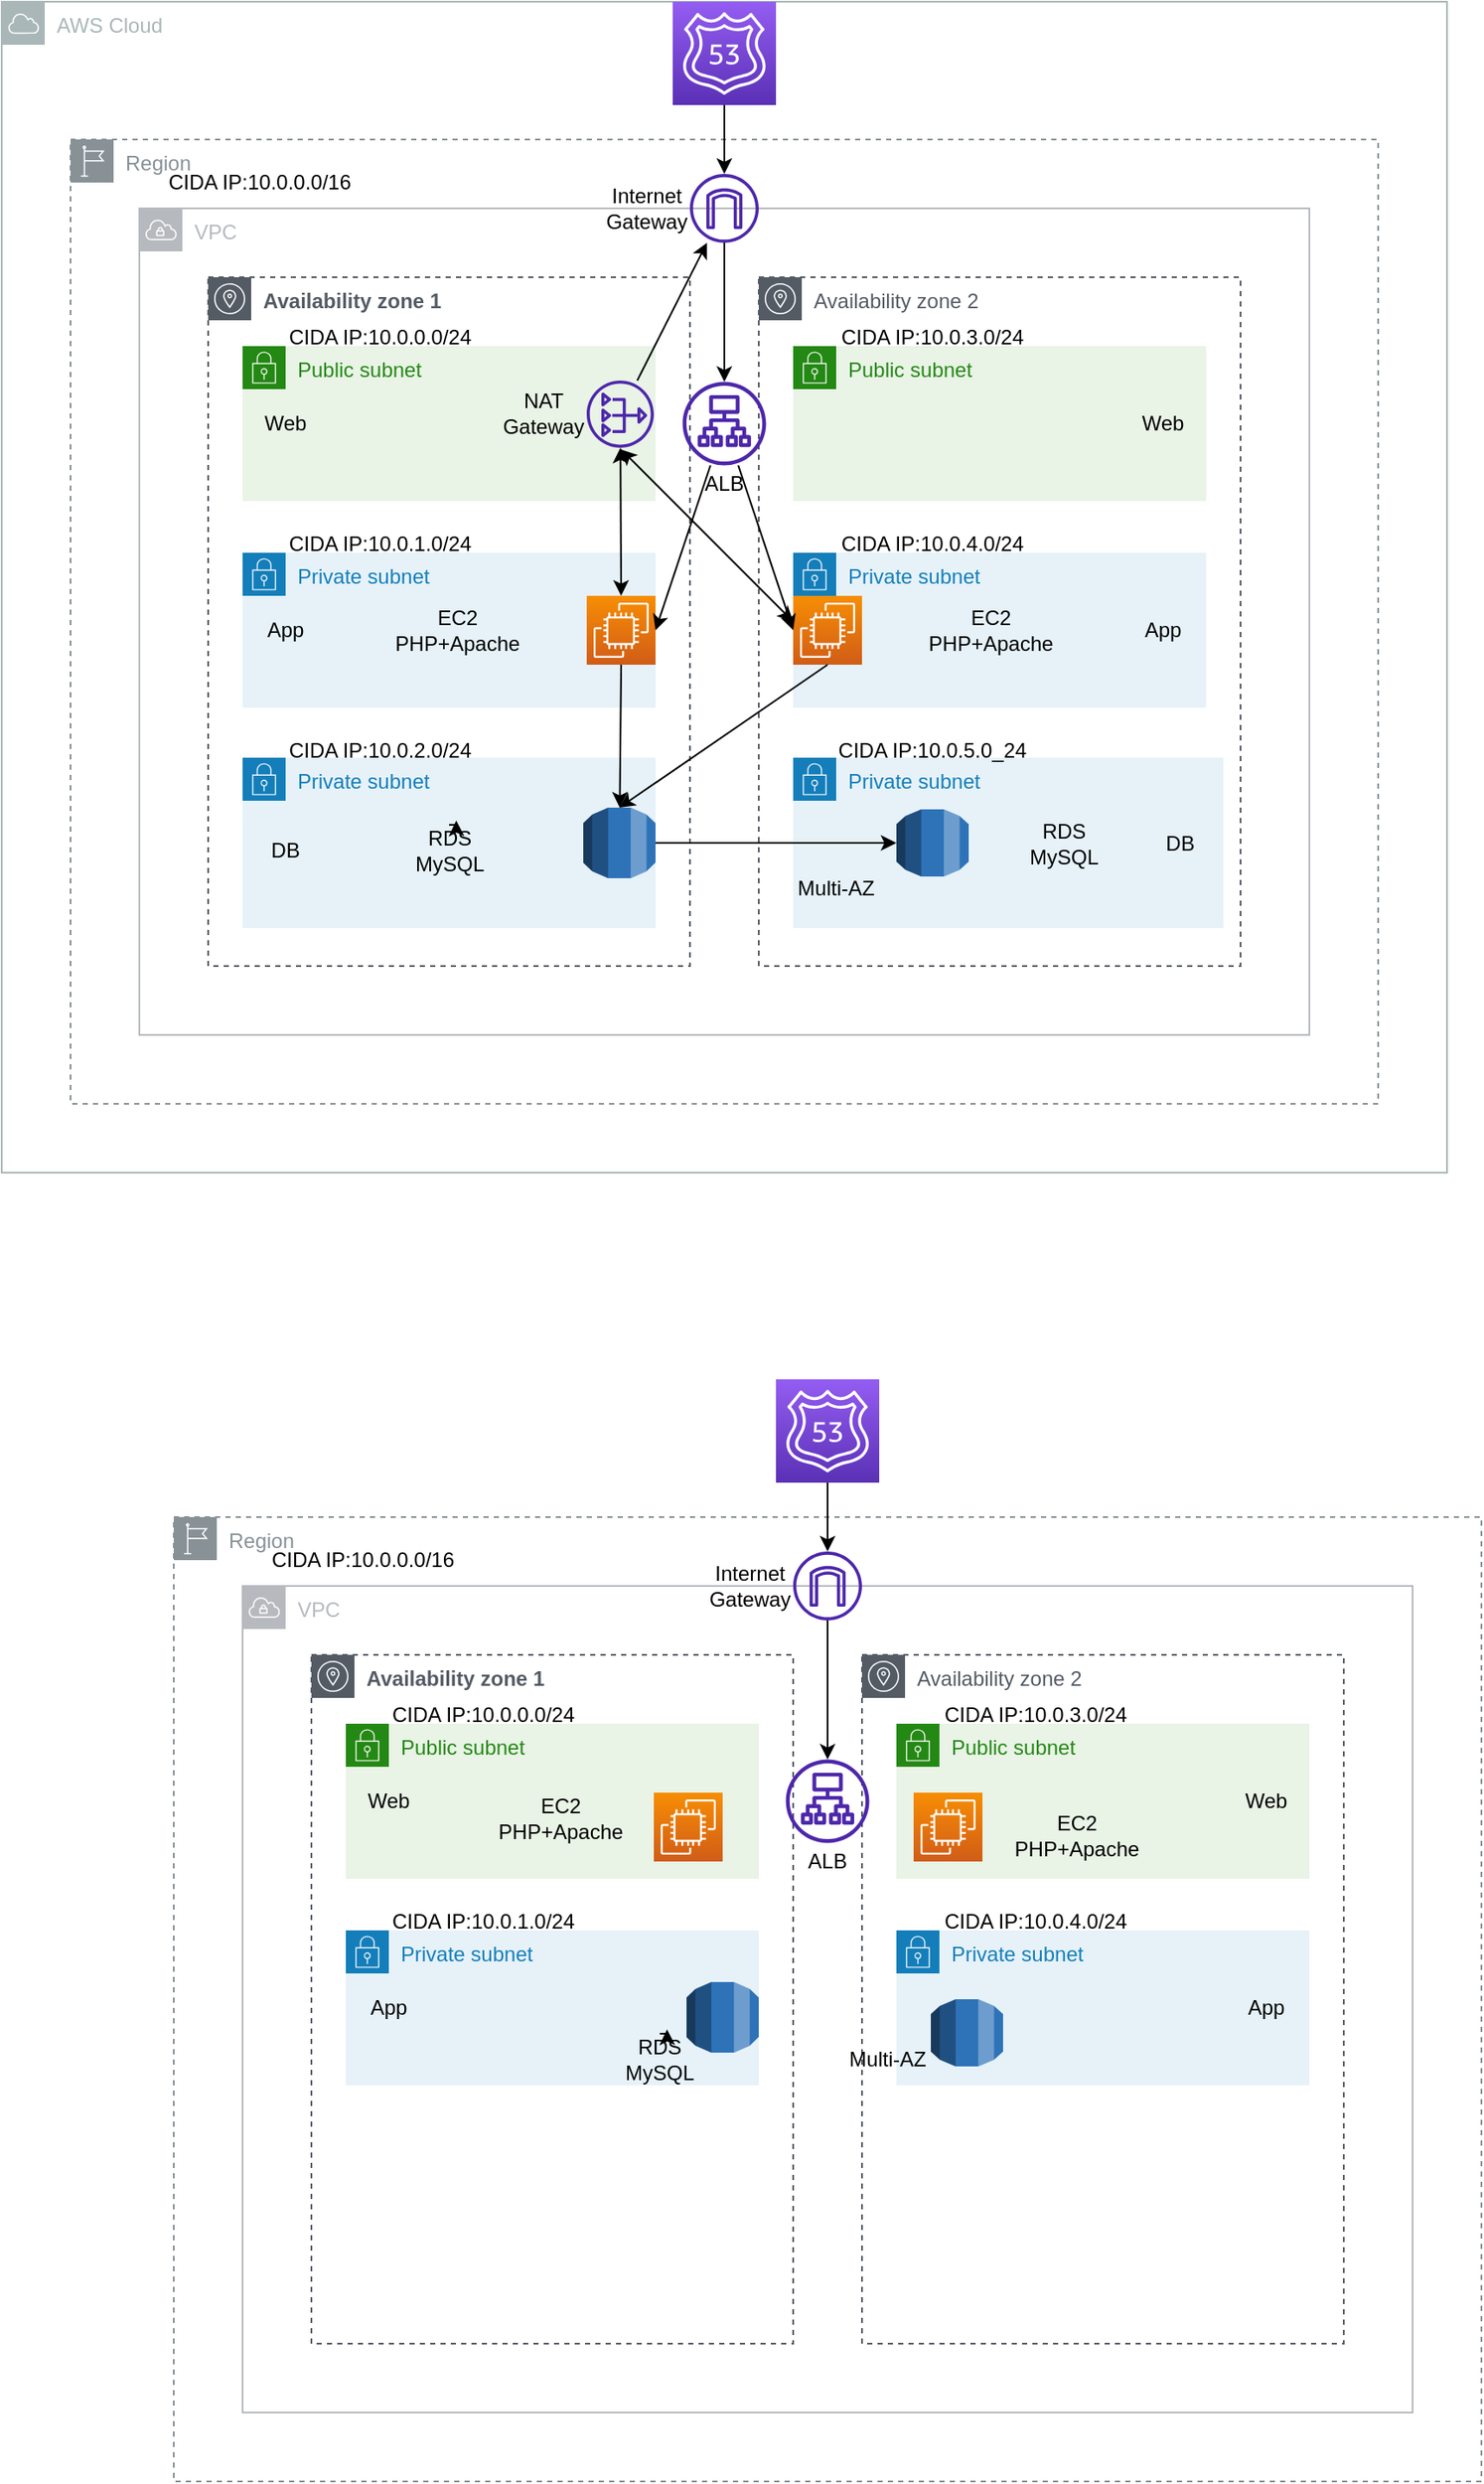 <mxfile version="20.7.4" type="github">
  <diagram id="KIXhBXPkZMvwi1NuN0C8" name="Page-1">
    <mxGraphModel dx="636" dy="299" grid="1" gridSize="10" guides="1" tooltips="1" connect="1" arrows="1" fold="1" page="1" pageScale="1" pageWidth="850" pageHeight="1100" math="0" shadow="0">
      <root>
        <mxCell id="0" />
        <mxCell id="1" parent="0" />
        <mxCell id="7fNbkinqEnMP0ooQhC_Y-3" value="AWS Cloud" style="sketch=0;outlineConnect=0;gradientColor=none;html=1;whiteSpace=wrap;fontSize=12;fontStyle=0;shape=mxgraph.aws4.group;grIcon=mxgraph.aws4.group_aws_cloud;strokeColor=#AAB7B8;fillColor=none;verticalAlign=top;align=left;spacingLeft=30;fontColor=#AAB7B8;dashed=0;" parent="1" vertex="1">
          <mxGeometry width="840" height="680" as="geometry" />
        </mxCell>
        <mxCell id="7fNbkinqEnMP0ooQhC_Y-4" value="Region" style="sketch=0;outlineConnect=0;gradientColor=none;html=1;whiteSpace=wrap;fontSize=12;fontStyle=0;shape=mxgraph.aws4.group;grIcon=mxgraph.aws4.group_region;strokeColor=#879196;fillColor=none;verticalAlign=top;align=left;spacingLeft=30;fontColor=#879196;dashed=1;" parent="1" vertex="1">
          <mxGeometry x="40" y="80" width="760" height="560" as="geometry" />
        </mxCell>
        <mxCell id="7fNbkinqEnMP0ooQhC_Y-41" style="edgeStyle=orthogonalEdgeStyle;rounded=0;orthogonalLoop=1;jettySize=auto;html=1;exitX=0.5;exitY=1;exitDx=0;exitDy=0;exitPerimeter=0;" parent="1" source="7fNbkinqEnMP0ooQhC_Y-5" target="7fNbkinqEnMP0ooQhC_Y-26" edge="1">
          <mxGeometry relative="1" as="geometry" />
        </mxCell>
        <mxCell id="7fNbkinqEnMP0ooQhC_Y-5" value="" style="sketch=0;points=[[0,0,0],[0.25,0,0],[0.5,0,0],[0.75,0,0],[1,0,0],[0,1,0],[0.25,1,0],[0.5,1,0],[0.75,1,0],[1,1,0],[0,0.25,0],[0,0.5,0],[0,0.75,0],[1,0.25,0],[1,0.5,0],[1,0.75,0]];outlineConnect=0;fontColor=#232F3E;gradientColor=#945DF2;gradientDirection=north;fillColor=#5A30B5;strokeColor=#ffffff;dashed=0;verticalLabelPosition=bottom;verticalAlign=top;align=center;html=1;fontSize=12;fontStyle=0;aspect=fixed;shape=mxgraph.aws4.resourceIcon;resIcon=mxgraph.aws4.route_53;" parent="1" vertex="1">
          <mxGeometry x="390" width="60" height="60" as="geometry" />
        </mxCell>
        <mxCell id="7fNbkinqEnMP0ooQhC_Y-6" value="VPC" style="sketch=0;outlineConnect=0;gradientColor=none;html=1;whiteSpace=wrap;fontSize=12;fontStyle=0;shape=mxgraph.aws4.group;grIcon=mxgraph.aws4.group_vpc;strokeColor=#B6BABF;fillColor=none;verticalAlign=top;align=left;spacingLeft=30;fontColor=#B6BABF;dashed=0;" parent="1" vertex="1">
          <mxGeometry x="80" y="120" width="680" height="480" as="geometry" />
        </mxCell>
        <mxCell id="7fNbkinqEnMP0ooQhC_Y-7" value="Availability zone 1" style="sketch=0;outlineConnect=0;gradientColor=none;html=1;whiteSpace=wrap;fontSize=12;fontStyle=1;shape=mxgraph.aws4.group;grIcon=mxgraph.aws4.group_availability_zone;strokeColor=#545B64;fillColor=none;verticalAlign=top;align=left;spacingLeft=30;fontColor=#545B64;dashed=1;" parent="1" vertex="1">
          <mxGeometry x="120" y="160" width="280" height="400" as="geometry" />
        </mxCell>
        <mxCell id="7fNbkinqEnMP0ooQhC_Y-8" value="Availability zone 2" style="sketch=0;outlineConnect=0;gradientColor=none;html=1;whiteSpace=wrap;fontSize=12;fontStyle=0;shape=mxgraph.aws4.group;grIcon=mxgraph.aws4.group_availability_zone;strokeColor=#545B64;fillColor=none;verticalAlign=top;align=left;spacingLeft=30;fontColor=#545B64;dashed=1;" parent="1" vertex="1">
          <mxGeometry x="440" y="160" width="280" height="400" as="geometry" />
        </mxCell>
        <mxCell id="7fNbkinqEnMP0ooQhC_Y-9" value="Public subnet" style="points=[[0,0],[0.25,0],[0.5,0],[0.75,0],[1,0],[1,0.25],[1,0.5],[1,0.75],[1,1],[0.75,1],[0.5,1],[0.25,1],[0,1],[0,0.75],[0,0.5],[0,0.25]];outlineConnect=0;gradientColor=none;html=1;whiteSpace=wrap;fontSize=12;fontStyle=0;container=1;pointerEvents=0;collapsible=0;recursiveResize=0;shape=mxgraph.aws4.group;grIcon=mxgraph.aws4.group_security_group;grStroke=0;strokeColor=#248814;fillColor=#E9F3E6;verticalAlign=top;align=left;spacingLeft=30;fontColor=#248814;dashed=0;" parent="1" vertex="1">
          <mxGeometry x="140" y="200" width="240" height="90" as="geometry" />
        </mxCell>
        <mxCell id="7fNbkinqEnMP0ooQhC_Y-15" value="Web" style="rounded=0;whiteSpace=wrap;html=1;fillColor=none;strokeColor=none;" parent="7fNbkinqEnMP0ooQhC_Y-9" vertex="1">
          <mxGeometry y="30" width="50" height="29" as="geometry" />
        </mxCell>
        <mxCell id="7fNbkinqEnMP0ooQhC_Y-27" value="" style="sketch=0;outlineConnect=0;fontColor=#232F3E;gradientColor=none;fillColor=#4D27AA;strokeColor=none;dashed=0;verticalLabelPosition=bottom;verticalAlign=top;align=center;html=1;fontSize=12;fontStyle=0;aspect=fixed;pointerEvents=1;shape=mxgraph.aws4.nat_gateway;" parent="7fNbkinqEnMP0ooQhC_Y-9" vertex="1">
          <mxGeometry x="200" y="20" width="39" height="39" as="geometry" />
        </mxCell>
        <mxCell id="7fNbkinqEnMP0ooQhC_Y-57" value="NAT Gateway" style="rounded=0;whiteSpace=wrap;html=1;fillColor=none;strokeColor=none;" parent="7fNbkinqEnMP0ooQhC_Y-9" vertex="1">
          <mxGeometry x="150" y="24" width="50" height="30" as="geometry" />
        </mxCell>
        <mxCell id="7fNbkinqEnMP0ooQhC_Y-10" value="Private subnet" style="points=[[0,0],[0.25,0],[0.5,0],[0.75,0],[1,0],[1,0.25],[1,0.5],[1,0.75],[1,1],[0.75,1],[0.5,1],[0.25,1],[0,1],[0,0.75],[0,0.5],[0,0.25]];outlineConnect=0;gradientColor=none;html=1;whiteSpace=wrap;fontSize=12;fontStyle=0;container=1;pointerEvents=0;collapsible=0;recursiveResize=0;shape=mxgraph.aws4.group;grIcon=mxgraph.aws4.group_security_group;grStroke=0;strokeColor=#147EBA;fillColor=#E6F2F8;verticalAlign=top;align=left;spacingLeft=30;fontColor=#147EBA;dashed=0;" parent="1" vertex="1">
          <mxGeometry x="140" y="320" width="240" height="90" as="geometry" />
        </mxCell>
        <mxCell id="7fNbkinqEnMP0ooQhC_Y-16" value="App" style="rounded=0;whiteSpace=wrap;html=1;fillColor=none;strokeColor=none;" parent="7fNbkinqEnMP0ooQhC_Y-10" vertex="1">
          <mxGeometry y="30" width="50" height="30" as="geometry" />
        </mxCell>
        <mxCell id="7fNbkinqEnMP0ooQhC_Y-22" value="" style="sketch=0;points=[[0,0,0],[0.25,0,0],[0.5,0,0],[0.75,0,0],[1,0,0],[0,1,0],[0.25,1,0],[0.5,1,0],[0.75,1,0],[1,1,0],[0,0.25,0],[0,0.5,0],[0,0.75,0],[1,0.25,0],[1,0.5,0],[1,0.75,0]];outlineConnect=0;fontColor=#232F3E;gradientColor=#F78E04;gradientDirection=north;fillColor=#D05C17;strokeColor=#ffffff;dashed=0;verticalLabelPosition=bottom;verticalAlign=top;align=center;html=1;fontSize=12;fontStyle=0;aspect=fixed;shape=mxgraph.aws4.resourceIcon;resIcon=mxgraph.aws4.ec2;" parent="7fNbkinqEnMP0ooQhC_Y-10" vertex="1">
          <mxGeometry x="200" y="25" width="40" height="40" as="geometry" />
        </mxCell>
        <mxCell id="7fNbkinqEnMP0ooQhC_Y-28" value="EC2&lt;br&gt;PHP+Apache" style="rounded=0;whiteSpace=wrap;html=1;fillColor=none;strokeColor=none;" parent="7fNbkinqEnMP0ooQhC_Y-10" vertex="1">
          <mxGeometry x="70" y="30" width="110" height="30" as="geometry" />
        </mxCell>
        <mxCell id="7fNbkinqEnMP0ooQhC_Y-11" value="Private subnet" style="points=[[0,0],[0.25,0],[0.5,0],[0.75,0],[1,0],[1,0.25],[1,0.5],[1,0.75],[1,1],[0.75,1],[0.5,1],[0.25,1],[0,1],[0,0.75],[0,0.5],[0,0.25]];outlineConnect=0;gradientColor=none;html=1;whiteSpace=wrap;fontSize=12;fontStyle=0;container=1;pointerEvents=0;collapsible=0;recursiveResize=0;shape=mxgraph.aws4.group;grIcon=mxgraph.aws4.group_security_group;grStroke=0;strokeColor=#147EBA;fillColor=#E6F2F8;verticalAlign=top;align=left;spacingLeft=30;fontColor=#147EBA;dashed=0;" parent="1" vertex="1">
          <mxGeometry x="140" y="439" width="240" height="99" as="geometry" />
        </mxCell>
        <mxCell id="7fNbkinqEnMP0ooQhC_Y-17" value="DB" style="rounded=0;whiteSpace=wrap;html=1;fillColor=none;strokeColor=none;" parent="7fNbkinqEnMP0ooQhC_Y-11" vertex="1">
          <mxGeometry y="39" width="50" height="30" as="geometry" />
        </mxCell>
        <mxCell id="7fNbkinqEnMP0ooQhC_Y-38" value="RDS&lt;br&gt;MySQL" style="rounded=0;whiteSpace=wrap;html=1;fillColor=none;strokeColor=none;" parent="7fNbkinqEnMP0ooQhC_Y-11" vertex="1">
          <mxGeometry x="87.5" y="39" width="65" height="30" as="geometry" />
        </mxCell>
        <mxCell id="7fNbkinqEnMP0ooQhC_Y-24" value="" style="outlineConnect=0;dashed=0;verticalLabelPosition=bottom;verticalAlign=top;align=center;html=1;shape=mxgraph.aws3.rds;fillColor=#2E73B8;gradientColor=none;" parent="7fNbkinqEnMP0ooQhC_Y-11" vertex="1">
          <mxGeometry x="198" y="29" width="42" height="41" as="geometry" />
        </mxCell>
        <mxCell id="7fNbkinqEnMP0ooQhC_Y-70" style="edgeStyle=orthogonalEdgeStyle;rounded=0;orthogonalLoop=1;jettySize=auto;html=1;exitX=0.5;exitY=0;exitDx=0;exitDy=0;entryX=0.564;entryY=-0.083;entryDx=0;entryDy=0;entryPerimeter=0;" parent="7fNbkinqEnMP0ooQhC_Y-11" source="7fNbkinqEnMP0ooQhC_Y-38" target="7fNbkinqEnMP0ooQhC_Y-38" edge="1">
          <mxGeometry relative="1" as="geometry" />
        </mxCell>
        <mxCell id="7fNbkinqEnMP0ooQhC_Y-12" value="Public subnet" style="points=[[0,0],[0.25,0],[0.5,0],[0.75,0],[1,0],[1,0.25],[1,0.5],[1,0.75],[1,1],[0.75,1],[0.5,1],[0.25,1],[0,1],[0,0.75],[0,0.5],[0,0.25]];outlineConnect=0;gradientColor=none;html=1;whiteSpace=wrap;fontSize=12;fontStyle=0;container=1;pointerEvents=0;collapsible=0;recursiveResize=0;shape=mxgraph.aws4.group;grIcon=mxgraph.aws4.group_security_group;grStroke=0;strokeColor=#248814;fillColor=#E9F3E6;verticalAlign=top;align=left;spacingLeft=30;fontColor=#248814;dashed=0;" parent="1" vertex="1">
          <mxGeometry x="460" y="200" width="240" height="90" as="geometry" />
        </mxCell>
        <mxCell id="7fNbkinqEnMP0ooQhC_Y-18" value="Web" style="rounded=0;whiteSpace=wrap;html=1;fillColor=none;strokeColor=none;" parent="7fNbkinqEnMP0ooQhC_Y-12" vertex="1">
          <mxGeometry x="190" y="30" width="50" height="30" as="geometry" />
        </mxCell>
        <mxCell id="7fNbkinqEnMP0ooQhC_Y-13" value="Private subnet" style="points=[[0,0],[0.25,0],[0.5,0],[0.75,0],[1,0],[1,0.25],[1,0.5],[1,0.75],[1,1],[0.75,1],[0.5,1],[0.25,1],[0,1],[0,0.75],[0,0.5],[0,0.25]];outlineConnect=0;gradientColor=none;html=1;whiteSpace=wrap;fontSize=12;fontStyle=0;container=1;pointerEvents=0;collapsible=0;recursiveResize=0;shape=mxgraph.aws4.group;grIcon=mxgraph.aws4.group_security_group;grStroke=0;strokeColor=#147EBA;fillColor=#E6F2F8;verticalAlign=top;align=left;spacingLeft=30;fontColor=#147EBA;dashed=0;" parent="1" vertex="1">
          <mxGeometry x="460" y="320" width="240" height="90" as="geometry" />
        </mxCell>
        <mxCell id="7fNbkinqEnMP0ooQhC_Y-19" value="App" style="rounded=0;whiteSpace=wrap;html=1;fillColor=none;strokeColor=none;" parent="7fNbkinqEnMP0ooQhC_Y-13" vertex="1">
          <mxGeometry x="190" y="30" width="50" height="30" as="geometry" />
        </mxCell>
        <mxCell id="7fNbkinqEnMP0ooQhC_Y-23" value="" style="sketch=0;points=[[0,0,0],[0.25,0,0],[0.5,0,0],[0.75,0,0],[1,0,0],[0,1,0],[0.25,1,0],[0.5,1,0],[0.75,1,0],[1,1,0],[0,0.25,0],[0,0.5,0],[0,0.75,0],[1,0.25,0],[1,0.5,0],[1,0.75,0]];outlineConnect=0;fontColor=#232F3E;gradientColor=#F78E04;gradientDirection=north;fillColor=#D05C17;strokeColor=#ffffff;dashed=0;verticalLabelPosition=bottom;verticalAlign=top;align=center;html=1;fontSize=12;fontStyle=0;aspect=fixed;shape=mxgraph.aws4.resourceIcon;resIcon=mxgraph.aws4.ec2;" parent="7fNbkinqEnMP0ooQhC_Y-13" vertex="1">
          <mxGeometry y="25" width="40" height="40" as="geometry" />
        </mxCell>
        <mxCell id="7fNbkinqEnMP0ooQhC_Y-29" value="EC2&lt;br&gt;PHP+Apache" style="rounded=0;whiteSpace=wrap;html=1;fillColor=none;strokeColor=none;" parent="7fNbkinqEnMP0ooQhC_Y-13" vertex="1">
          <mxGeometry x="60" y="30" width="110" height="30" as="geometry" />
        </mxCell>
        <mxCell id="7fNbkinqEnMP0ooQhC_Y-14" value="Private subnet" style="points=[[0,0],[0.25,0],[0.5,0],[0.75,0],[1,0],[1,0.25],[1,0.5],[1,0.75],[1,1],[0.75,1],[0.5,1],[0.25,1],[0,1],[0,0.75],[0,0.5],[0,0.25]];outlineConnect=0;gradientColor=none;html=1;whiteSpace=wrap;fontSize=12;fontStyle=0;container=1;pointerEvents=0;collapsible=0;recursiveResize=0;shape=mxgraph.aws4.group;grIcon=mxgraph.aws4.group_security_group;grStroke=0;strokeColor=#147EBA;fillColor=#E6F2F8;verticalAlign=top;align=left;spacingLeft=30;fontColor=#147EBA;dashed=0;" parent="1" vertex="1">
          <mxGeometry x="460" y="439" width="250" height="99" as="geometry" />
        </mxCell>
        <mxCell id="7fNbkinqEnMP0ooQhC_Y-20" value="DB" style="rounded=0;whiteSpace=wrap;html=1;fillColor=none;strokeColor=none;" parent="7fNbkinqEnMP0ooQhC_Y-14" vertex="1">
          <mxGeometry x="200" y="34.5" width="50" height="30" as="geometry" />
        </mxCell>
        <mxCell id="7fNbkinqEnMP0ooQhC_Y-39" value="RDS&lt;br&gt;MySQL" style="rounded=0;whiteSpace=wrap;html=1;fillColor=none;strokeColor=none;" parent="7fNbkinqEnMP0ooQhC_Y-14" vertex="1">
          <mxGeometry x="120" y="34.5" width="75" height="30" as="geometry" />
        </mxCell>
        <mxCell id="7fNbkinqEnMP0ooQhC_Y-66" value="Multi-AZ" style="rounded=0;whiteSpace=wrap;html=1;fillColor=none;strokeColor=none;" parent="7fNbkinqEnMP0ooQhC_Y-14" vertex="1">
          <mxGeometry y="61" width="50" height="30" as="geometry" />
        </mxCell>
        <mxCell id="7fNbkinqEnMP0ooQhC_Y-21" value="" style="sketch=0;outlineConnect=0;fontColor=#232F3E;gradientColor=none;fillColor=#4D27AA;strokeColor=none;dashed=0;verticalLabelPosition=bottom;verticalAlign=top;align=center;html=1;fontSize=12;fontStyle=0;aspect=fixed;pointerEvents=1;shape=mxgraph.aws4.application_load_balancer;" parent="1" vertex="1">
          <mxGeometry x="395.75" y="220.75" width="48.5" height="48.5" as="geometry" />
        </mxCell>
        <mxCell id="7fNbkinqEnMP0ooQhC_Y-25" value="" style="outlineConnect=0;dashed=0;verticalLabelPosition=bottom;verticalAlign=top;align=center;html=1;shape=mxgraph.aws3.rds;fillColor=#2E73B8;gradientColor=none;" parent="1" vertex="1">
          <mxGeometry x="520" y="469" width="42" height="39" as="geometry" />
        </mxCell>
        <mxCell id="7fNbkinqEnMP0ooQhC_Y-26" value="" style="sketch=0;outlineConnect=0;fontColor=#232F3E;gradientColor=none;fillColor=#4D27AA;strokeColor=none;dashed=0;verticalLabelPosition=bottom;verticalAlign=top;align=center;html=1;fontSize=12;fontStyle=0;aspect=fixed;pointerEvents=1;shape=mxgraph.aws4.internet_gateway;" parent="1" vertex="1">
          <mxGeometry x="400" y="100" width="40" height="40" as="geometry" />
        </mxCell>
        <mxCell id="7fNbkinqEnMP0ooQhC_Y-44" value="" style="endArrow=classic;html=1;rounded=0;entryX=0;entryY=0.5;entryDx=0;entryDy=0;entryPerimeter=0;" parent="1" source="7fNbkinqEnMP0ooQhC_Y-21" target="7fNbkinqEnMP0ooQhC_Y-23" edge="1">
          <mxGeometry width="50" height="50" relative="1" as="geometry">
            <mxPoint x="400" y="310" as="sourcePoint" />
            <mxPoint x="450" y="260" as="targetPoint" />
          </mxGeometry>
        </mxCell>
        <mxCell id="7fNbkinqEnMP0ooQhC_Y-45" value="" style="endArrow=classic;html=1;rounded=0;" parent="1" source="7fNbkinqEnMP0ooQhC_Y-26" target="7fNbkinqEnMP0ooQhC_Y-21" edge="1">
          <mxGeometry width="50" height="50" relative="1" as="geometry">
            <mxPoint x="400" y="310" as="sourcePoint" />
            <mxPoint x="450" y="260" as="targetPoint" />
          </mxGeometry>
        </mxCell>
        <mxCell id="7fNbkinqEnMP0ooQhC_Y-50" value="" style="endArrow=classic;html=1;rounded=0;entryX=1;entryY=0.5;entryDx=0;entryDy=0;entryPerimeter=0;" parent="1" source="7fNbkinqEnMP0ooQhC_Y-21" target="7fNbkinqEnMP0ooQhC_Y-22" edge="1">
          <mxGeometry width="50" height="50" relative="1" as="geometry">
            <mxPoint x="400" y="240" as="sourcePoint" />
            <mxPoint x="450" y="190" as="targetPoint" />
          </mxGeometry>
        </mxCell>
        <mxCell id="7fNbkinqEnMP0ooQhC_Y-55" value="ALB" style="rounded=0;whiteSpace=wrap;html=1;fillColor=none;strokeColor=none;" parent="1" vertex="1">
          <mxGeometry x="395" y="270" width="50" height="20" as="geometry" />
        </mxCell>
        <mxCell id="7fNbkinqEnMP0ooQhC_Y-58" value="Internet Gateway" style="rounded=0;whiteSpace=wrap;html=1;fillColor=none;strokeColor=none;" parent="1" vertex="1">
          <mxGeometry x="350" y="105" width="50" height="30" as="geometry" />
        </mxCell>
        <mxCell id="7fNbkinqEnMP0ooQhC_Y-59" value="" style="endArrow=classic;html=1;rounded=0;exitX=0.5;exitY=1;exitDx=0;exitDy=0;exitPerimeter=0;" parent="1" source="7fNbkinqEnMP0ooQhC_Y-22" target="7fNbkinqEnMP0ooQhC_Y-24" edge="1">
          <mxGeometry width="50" height="50" relative="1" as="geometry">
            <mxPoint x="400" y="350" as="sourcePoint" />
            <mxPoint x="450" y="300" as="targetPoint" />
          </mxGeometry>
        </mxCell>
        <mxCell id="7fNbkinqEnMP0ooQhC_Y-60" value="" style="endArrow=classic;html=1;rounded=0;fontStyle=1;exitX=0.5;exitY=1;exitDx=0;exitDy=0;exitPerimeter=0;entryX=0.5;entryY=0;entryDx=0;entryDy=0;entryPerimeter=0;" parent="1" source="7fNbkinqEnMP0ooQhC_Y-23" target="7fNbkinqEnMP0ooQhC_Y-24" edge="1">
          <mxGeometry width="50" height="50" relative="1" as="geometry">
            <mxPoint x="480" y="390" as="sourcePoint" />
            <mxPoint x="469.998" y="468" as="targetPoint" />
          </mxGeometry>
        </mxCell>
        <mxCell id="7fNbkinqEnMP0ooQhC_Y-61" value="" style="endArrow=classic;html=1;rounded=0;exitX=1;exitY=0.5;exitDx=0;exitDy=0;exitPerimeter=0;entryX=0;entryY=0.5;entryDx=0;entryDy=0;entryPerimeter=0;" parent="1" source="7fNbkinqEnMP0ooQhC_Y-24" target="7fNbkinqEnMP0ooQhC_Y-25" edge="1">
          <mxGeometry width="50" height="50" relative="1" as="geometry">
            <mxPoint x="420.3" y="470" as="sourcePoint" />
            <mxPoint x="419.498" y="553" as="targetPoint" />
          </mxGeometry>
        </mxCell>
        <mxCell id="7fNbkinqEnMP0ooQhC_Y-72" value="" style="endArrow=classic;startArrow=classic;html=1;rounded=0;exitX=0.5;exitY=0;exitDx=0;exitDy=0;exitPerimeter=0;" parent="1" source="7fNbkinqEnMP0ooQhC_Y-22" target="7fNbkinqEnMP0ooQhC_Y-27" edge="1">
          <mxGeometry width="50" height="50" relative="1" as="geometry">
            <mxPoint x="400" y="360" as="sourcePoint" />
            <mxPoint x="350" y="260" as="targetPoint" />
          </mxGeometry>
        </mxCell>
        <mxCell id="7fNbkinqEnMP0ooQhC_Y-73" value="" style="endArrow=classic;startArrow=classic;html=1;rounded=0;" parent="1" edge="1">
          <mxGeometry width="50" height="50" relative="1" as="geometry">
            <mxPoint x="460" y="360" as="sourcePoint" />
            <mxPoint x="360" y="260" as="targetPoint" />
          </mxGeometry>
        </mxCell>
        <mxCell id="7fNbkinqEnMP0ooQhC_Y-74" value="" style="endArrow=classic;html=1;rounded=0;" parent="1" source="7fNbkinqEnMP0ooQhC_Y-27" target="7fNbkinqEnMP0ooQhC_Y-26" edge="1">
          <mxGeometry width="50" height="50" relative="1" as="geometry">
            <mxPoint x="400" y="360" as="sourcePoint" />
            <mxPoint x="450" y="310" as="targetPoint" />
          </mxGeometry>
        </mxCell>
        <mxCell id="7fNbkinqEnMP0ooQhC_Y-75" value="CIDA IP:10.0.0.0/16" style="rounded=0;whiteSpace=wrap;html=1;fillColor=none;strokeColor=none;" parent="1" vertex="1">
          <mxGeometry x="80" y="90" width="140" height="30" as="geometry" />
        </mxCell>
        <mxCell id="7fNbkinqEnMP0ooQhC_Y-76" value="CIDA IP:10.0.0.0/24" style="rounded=0;whiteSpace=wrap;html=1;fillColor=none;strokeColor=none;" parent="1" vertex="1">
          <mxGeometry x="150" y="180" width="140" height="30" as="geometry" />
        </mxCell>
        <mxCell id="7fNbkinqEnMP0ooQhC_Y-77" value="CIDA IP:10.0.1.0/24" style="rounded=0;whiteSpace=wrap;html=1;fillColor=none;strokeColor=none;" parent="1" vertex="1">
          <mxGeometry x="150" y="300" width="140" height="30" as="geometry" />
        </mxCell>
        <mxCell id="7fNbkinqEnMP0ooQhC_Y-78" value="CIDA IP:10.0.2.0/24" style="rounded=0;whiteSpace=wrap;html=1;fillColor=none;strokeColor=none;" parent="1" vertex="1">
          <mxGeometry x="150" y="420" width="140" height="30" as="geometry" />
        </mxCell>
        <mxCell id="7fNbkinqEnMP0ooQhC_Y-79" value="CIDA IP:10.0.3.0/24" style="rounded=0;whiteSpace=wrap;html=1;fillColor=none;strokeColor=none;" parent="1" vertex="1">
          <mxGeometry x="471" y="180" width="140" height="30" as="geometry" />
        </mxCell>
        <mxCell id="7fNbkinqEnMP0ooQhC_Y-80" value="CIDA IP:10.0.4.0/24" style="rounded=0;whiteSpace=wrap;html=1;fillColor=none;strokeColor=none;" parent="1" vertex="1">
          <mxGeometry x="471" y="300" width="140" height="30" as="geometry" />
        </mxCell>
        <mxCell id="7fNbkinqEnMP0ooQhC_Y-81" value="CIDA IP:10.0.5.0_24" style="rounded=0;whiteSpace=wrap;html=1;fillColor=none;strokeColor=none;" parent="1" vertex="1">
          <mxGeometry x="471" y="420" width="140" height="30" as="geometry" />
        </mxCell>
        <mxCell id="qHUEJ-tulyvcHjTr-D7F-1" value="Region" style="sketch=0;outlineConnect=0;gradientColor=none;html=1;whiteSpace=wrap;fontSize=12;fontStyle=0;shape=mxgraph.aws4.group;grIcon=mxgraph.aws4.group_region;strokeColor=#879196;fillColor=none;verticalAlign=top;align=left;spacingLeft=30;fontColor=#879196;dashed=1;" vertex="1" parent="1">
          <mxGeometry x="100" y="880" width="760" height="560" as="geometry" />
        </mxCell>
        <mxCell id="qHUEJ-tulyvcHjTr-D7F-2" style="edgeStyle=orthogonalEdgeStyle;rounded=0;orthogonalLoop=1;jettySize=auto;html=1;exitX=0.5;exitY=1;exitDx=0;exitDy=0;exitPerimeter=0;" edge="1" parent="1" source="qHUEJ-tulyvcHjTr-D7F-3" target="qHUEJ-tulyvcHjTr-D7F-32">
          <mxGeometry relative="1" as="geometry" />
        </mxCell>
        <mxCell id="qHUEJ-tulyvcHjTr-D7F-3" value="" style="sketch=0;points=[[0,0,0],[0.25,0,0],[0.5,0,0],[0.75,0,0],[1,0,0],[0,1,0],[0.25,1,0],[0.5,1,0],[0.75,1,0],[1,1,0],[0,0.25,0],[0,0.5,0],[0,0.75,0],[1,0.25,0],[1,0.5,0],[1,0.75,0]];outlineConnect=0;fontColor=#232F3E;gradientColor=#945DF2;gradientDirection=north;fillColor=#5A30B5;strokeColor=#ffffff;dashed=0;verticalLabelPosition=bottom;verticalAlign=top;align=center;html=1;fontSize=12;fontStyle=0;aspect=fixed;shape=mxgraph.aws4.resourceIcon;resIcon=mxgraph.aws4.route_53;" vertex="1" parent="1">
          <mxGeometry x="450" y="800" width="60" height="60" as="geometry" />
        </mxCell>
        <mxCell id="qHUEJ-tulyvcHjTr-D7F-4" value="VPC" style="sketch=0;outlineConnect=0;gradientColor=none;html=1;whiteSpace=wrap;fontSize=12;fontStyle=0;shape=mxgraph.aws4.group;grIcon=mxgraph.aws4.group_vpc;strokeColor=#B6BABF;fillColor=none;verticalAlign=top;align=left;spacingLeft=30;fontColor=#B6BABF;dashed=0;" vertex="1" parent="1">
          <mxGeometry x="140" y="920" width="680" height="480" as="geometry" />
        </mxCell>
        <mxCell id="qHUEJ-tulyvcHjTr-D7F-5" value="Availability zone 1" style="sketch=0;outlineConnect=0;gradientColor=none;html=1;whiteSpace=wrap;fontSize=12;fontStyle=1;shape=mxgraph.aws4.group;grIcon=mxgraph.aws4.group_availability_zone;strokeColor=#545B64;fillColor=none;verticalAlign=top;align=left;spacingLeft=30;fontColor=#545B64;dashed=1;" vertex="1" parent="1">
          <mxGeometry x="180" y="960" width="280" height="400" as="geometry" />
        </mxCell>
        <mxCell id="qHUEJ-tulyvcHjTr-D7F-6" value="Availability zone 2" style="sketch=0;outlineConnect=0;gradientColor=none;html=1;whiteSpace=wrap;fontSize=12;fontStyle=0;shape=mxgraph.aws4.group;grIcon=mxgraph.aws4.group_availability_zone;strokeColor=#545B64;fillColor=none;verticalAlign=top;align=left;spacingLeft=30;fontColor=#545B64;dashed=1;" vertex="1" parent="1">
          <mxGeometry x="500" y="960" width="280" height="400" as="geometry" />
        </mxCell>
        <mxCell id="qHUEJ-tulyvcHjTr-D7F-7" value="Public subnet" style="points=[[0,0],[0.25,0],[0.5,0],[0.75,0],[1,0],[1,0.25],[1,0.5],[1,0.75],[1,1],[0.75,1],[0.5,1],[0.25,1],[0,1],[0,0.75],[0,0.5],[0,0.25]];outlineConnect=0;gradientColor=none;html=1;whiteSpace=wrap;fontSize=12;fontStyle=0;container=1;pointerEvents=0;collapsible=0;recursiveResize=0;shape=mxgraph.aws4.group;grIcon=mxgraph.aws4.group_security_group;grStroke=0;strokeColor=#248814;fillColor=#E9F3E6;verticalAlign=top;align=left;spacingLeft=30;fontColor=#248814;dashed=0;" vertex="1" parent="1">
          <mxGeometry x="200" y="1000" width="240" height="90" as="geometry" />
        </mxCell>
        <mxCell id="qHUEJ-tulyvcHjTr-D7F-8" value="Web" style="rounded=0;whiteSpace=wrap;html=1;fillColor=none;strokeColor=none;" vertex="1" parent="qHUEJ-tulyvcHjTr-D7F-7">
          <mxGeometry y="30" width="50" height="29" as="geometry" />
        </mxCell>
        <mxCell id="qHUEJ-tulyvcHjTr-D7F-13" value="" style="sketch=0;points=[[0,0,0],[0.25,0,0],[0.5,0,0],[0.75,0,0],[1,0,0],[0,1,0],[0.25,1,0],[0.5,1,0],[0.75,1,0],[1,1,0],[0,0.25,0],[0,0.5,0],[0,0.75,0],[1,0.25,0],[1,0.5,0],[1,0.75,0]];outlineConnect=0;fontColor=#232F3E;gradientColor=#F78E04;gradientDirection=north;fillColor=#D05C17;strokeColor=#ffffff;dashed=0;verticalLabelPosition=bottom;verticalAlign=top;align=center;html=1;fontSize=12;fontStyle=0;aspect=fixed;shape=mxgraph.aws4.resourceIcon;resIcon=mxgraph.aws4.ec2;" vertex="1" parent="qHUEJ-tulyvcHjTr-D7F-7">
          <mxGeometry x="179" y="40" width="40" height="40" as="geometry" />
        </mxCell>
        <mxCell id="qHUEJ-tulyvcHjTr-D7F-11" value="Private subnet" style="points=[[0,0],[0.25,0],[0.5,0],[0.75,0],[1,0],[1,0.25],[1,0.5],[1,0.75],[1,1],[0.75,1],[0.5,1],[0.25,1],[0,1],[0,0.75],[0,0.5],[0,0.25]];outlineConnect=0;gradientColor=none;html=1;whiteSpace=wrap;fontSize=12;fontStyle=0;container=1;pointerEvents=0;collapsible=0;recursiveResize=0;shape=mxgraph.aws4.group;grIcon=mxgraph.aws4.group_security_group;grStroke=0;strokeColor=#147EBA;fillColor=#E6F2F8;verticalAlign=top;align=left;spacingLeft=30;fontColor=#147EBA;dashed=0;" vertex="1" parent="1">
          <mxGeometry x="200" y="1120" width="240" height="90" as="geometry" />
        </mxCell>
        <mxCell id="qHUEJ-tulyvcHjTr-D7F-12" value="App" style="rounded=0;whiteSpace=wrap;html=1;fillColor=none;strokeColor=none;" vertex="1" parent="qHUEJ-tulyvcHjTr-D7F-11">
          <mxGeometry y="30" width="50" height="30" as="geometry" />
        </mxCell>
        <mxCell id="qHUEJ-tulyvcHjTr-D7F-20" value="Public subnet" style="points=[[0,0],[0.25,0],[0.5,0],[0.75,0],[1,0],[1,0.25],[1,0.5],[1,0.75],[1,1],[0.75,1],[0.5,1],[0.25,1],[0,1],[0,0.75],[0,0.5],[0,0.25]];outlineConnect=0;gradientColor=none;html=1;whiteSpace=wrap;fontSize=12;fontStyle=0;container=1;pointerEvents=0;collapsible=0;recursiveResize=0;shape=mxgraph.aws4.group;grIcon=mxgraph.aws4.group_security_group;grStroke=0;strokeColor=#248814;fillColor=#E9F3E6;verticalAlign=top;align=left;spacingLeft=30;fontColor=#248814;dashed=0;" vertex="1" parent="1">
          <mxGeometry x="520" y="1000" width="240" height="90" as="geometry" />
        </mxCell>
        <mxCell id="qHUEJ-tulyvcHjTr-D7F-21" value="Web" style="rounded=0;whiteSpace=wrap;html=1;fillColor=none;strokeColor=none;" vertex="1" parent="qHUEJ-tulyvcHjTr-D7F-20">
          <mxGeometry x="190" y="30" width="50" height="30" as="geometry" />
        </mxCell>
        <mxCell id="qHUEJ-tulyvcHjTr-D7F-22" value="Private subnet" style="points=[[0,0],[0.25,0],[0.5,0],[0.75,0],[1,0],[1,0.25],[1,0.5],[1,0.75],[1,1],[0.75,1],[0.5,1],[0.25,1],[0,1],[0,0.75],[0,0.5],[0,0.25]];outlineConnect=0;gradientColor=none;html=1;whiteSpace=wrap;fontSize=12;fontStyle=0;container=1;pointerEvents=0;collapsible=0;recursiveResize=0;shape=mxgraph.aws4.group;grIcon=mxgraph.aws4.group_security_group;grStroke=0;strokeColor=#147EBA;fillColor=#E6F2F8;verticalAlign=top;align=left;spacingLeft=30;fontColor=#147EBA;dashed=0;" vertex="1" parent="1">
          <mxGeometry x="520" y="1120" width="240" height="90" as="geometry" />
        </mxCell>
        <mxCell id="qHUEJ-tulyvcHjTr-D7F-23" value="App" style="rounded=0;whiteSpace=wrap;html=1;fillColor=none;strokeColor=none;" vertex="1" parent="qHUEJ-tulyvcHjTr-D7F-22">
          <mxGeometry x="190" y="30" width="50" height="30" as="geometry" />
        </mxCell>
        <mxCell id="qHUEJ-tulyvcHjTr-D7F-30" value="" style="sketch=0;outlineConnect=0;fontColor=#232F3E;gradientColor=none;fillColor=#4D27AA;strokeColor=none;dashed=0;verticalLabelPosition=bottom;verticalAlign=top;align=center;html=1;fontSize=12;fontStyle=0;aspect=fixed;pointerEvents=1;shape=mxgraph.aws4.application_load_balancer;" vertex="1" parent="1">
          <mxGeometry x="455.75" y="1020.75" width="48.5" height="48.5" as="geometry" />
        </mxCell>
        <mxCell id="qHUEJ-tulyvcHjTr-D7F-31" value="" style="outlineConnect=0;dashed=0;verticalLabelPosition=bottom;verticalAlign=top;align=center;html=1;shape=mxgraph.aws3.rds;fillColor=#2E73B8;gradientColor=none;" vertex="1" parent="1">
          <mxGeometry x="540" y="1160" width="42" height="39" as="geometry" />
        </mxCell>
        <mxCell id="qHUEJ-tulyvcHjTr-D7F-32" value="" style="sketch=0;outlineConnect=0;fontColor=#232F3E;gradientColor=none;fillColor=#4D27AA;strokeColor=none;dashed=0;verticalLabelPosition=bottom;verticalAlign=top;align=center;html=1;fontSize=12;fontStyle=0;aspect=fixed;pointerEvents=1;shape=mxgraph.aws4.internet_gateway;" vertex="1" parent="1">
          <mxGeometry x="460" y="900" width="40" height="40" as="geometry" />
        </mxCell>
        <mxCell id="qHUEJ-tulyvcHjTr-D7F-34" value="" style="endArrow=classic;html=1;rounded=0;" edge="1" parent="1" source="qHUEJ-tulyvcHjTr-D7F-32" target="qHUEJ-tulyvcHjTr-D7F-30">
          <mxGeometry width="50" height="50" relative="1" as="geometry">
            <mxPoint x="460" y="1110" as="sourcePoint" />
            <mxPoint x="510" y="1060" as="targetPoint" />
          </mxGeometry>
        </mxCell>
        <mxCell id="qHUEJ-tulyvcHjTr-D7F-36" value="ALB" style="rounded=0;whiteSpace=wrap;html=1;fillColor=none;strokeColor=none;" vertex="1" parent="1">
          <mxGeometry x="455" y="1070" width="50" height="20" as="geometry" />
        </mxCell>
        <mxCell id="qHUEJ-tulyvcHjTr-D7F-37" value="Internet Gateway" style="rounded=0;whiteSpace=wrap;html=1;fillColor=none;strokeColor=none;" vertex="1" parent="1">
          <mxGeometry x="410" y="905" width="50" height="30" as="geometry" />
        </mxCell>
        <mxCell id="qHUEJ-tulyvcHjTr-D7F-44" value="CIDA IP:10.0.0.0/16" style="rounded=0;whiteSpace=wrap;html=1;fillColor=none;strokeColor=none;" vertex="1" parent="1">
          <mxGeometry x="140" y="890" width="140" height="30" as="geometry" />
        </mxCell>
        <mxCell id="qHUEJ-tulyvcHjTr-D7F-45" value="CIDA IP:10.0.0.0/24" style="rounded=0;whiteSpace=wrap;html=1;fillColor=none;strokeColor=none;" vertex="1" parent="1">
          <mxGeometry x="210" y="980" width="140" height="30" as="geometry" />
        </mxCell>
        <mxCell id="qHUEJ-tulyvcHjTr-D7F-46" value="CIDA IP:10.0.1.0/24" style="rounded=0;whiteSpace=wrap;html=1;fillColor=none;strokeColor=none;" vertex="1" parent="1">
          <mxGeometry x="210" y="1100" width="140" height="30" as="geometry" />
        </mxCell>
        <mxCell id="qHUEJ-tulyvcHjTr-D7F-48" value="CIDA IP:10.0.3.0/24" style="rounded=0;whiteSpace=wrap;html=1;fillColor=none;strokeColor=none;" vertex="1" parent="1">
          <mxGeometry x="531" y="980" width="140" height="30" as="geometry" />
        </mxCell>
        <mxCell id="qHUEJ-tulyvcHjTr-D7F-49" value="CIDA IP:10.0.4.0/24" style="rounded=0;whiteSpace=wrap;html=1;fillColor=none;strokeColor=none;" vertex="1" parent="1">
          <mxGeometry x="531" y="1100" width="140" height="30" as="geometry" />
        </mxCell>
        <mxCell id="qHUEJ-tulyvcHjTr-D7F-24" value="" style="sketch=0;points=[[0,0,0],[0.25,0,0],[0.5,0,0],[0.75,0,0],[1,0,0],[0,1,0],[0.25,1,0],[0.5,1,0],[0.75,1,0],[1,1,0],[0,0.25,0],[0,0.5,0],[0,0.75,0],[1,0.25,0],[1,0.5,0],[1,0.75,0]];outlineConnect=0;fontColor=#232F3E;gradientColor=#F78E04;gradientDirection=north;fillColor=#D05C17;strokeColor=#ffffff;dashed=0;verticalLabelPosition=bottom;verticalAlign=top;align=center;html=1;fontSize=12;fontStyle=0;aspect=fixed;shape=mxgraph.aws4.resourceIcon;resIcon=mxgraph.aws4.ec2;" vertex="1" parent="1">
          <mxGeometry x="530" y="1040" width="40" height="40" as="geometry" />
        </mxCell>
        <mxCell id="qHUEJ-tulyvcHjTr-D7F-18" value="" style="outlineConnect=0;dashed=0;verticalLabelPosition=bottom;verticalAlign=top;align=center;html=1;shape=mxgraph.aws3.rds;fillColor=#2E73B8;gradientColor=none;" vertex="1" parent="1">
          <mxGeometry x="398" y="1150" width="42" height="41" as="geometry" />
        </mxCell>
        <mxCell id="qHUEJ-tulyvcHjTr-D7F-29" value="Multi-AZ" style="rounded=0;whiteSpace=wrap;html=1;fillColor=none;strokeColor=none;" vertex="1" parent="1">
          <mxGeometry x="490" y="1180" width="50" height="30" as="geometry" />
        </mxCell>
        <mxCell id="qHUEJ-tulyvcHjTr-D7F-17" value="RDS&lt;br&gt;MySQL" style="rounded=0;whiteSpace=wrap;html=1;fillColor=none;strokeColor=none;" vertex="1" parent="1">
          <mxGeometry x="350" y="1180" width="65" height="30" as="geometry" />
        </mxCell>
        <mxCell id="qHUEJ-tulyvcHjTr-D7F-19" style="edgeStyle=orthogonalEdgeStyle;rounded=0;orthogonalLoop=1;jettySize=auto;html=1;exitX=0.5;exitY=0;exitDx=0;exitDy=0;entryX=0.564;entryY=-0.083;entryDx=0;entryDy=0;entryPerimeter=0;" edge="1" parent="1" source="qHUEJ-tulyvcHjTr-D7F-17" target="qHUEJ-tulyvcHjTr-D7F-17">
          <mxGeometry relative="1" as="geometry" />
        </mxCell>
        <mxCell id="qHUEJ-tulyvcHjTr-D7F-14" value="EC2&lt;br&gt;PHP+Apache" style="rounded=0;whiteSpace=wrap;html=1;fillColor=none;strokeColor=none;" vertex="1" parent="1">
          <mxGeometry x="270" y="1040" width="110" height="30" as="geometry" />
        </mxCell>
        <mxCell id="qHUEJ-tulyvcHjTr-D7F-25" value="EC2&lt;br&gt;PHP+Apache" style="rounded=0;whiteSpace=wrap;html=1;fillColor=none;strokeColor=none;" vertex="1" parent="1">
          <mxGeometry x="570" y="1050" width="110" height="30" as="geometry" />
        </mxCell>
      </root>
    </mxGraphModel>
  </diagram>
</mxfile>
